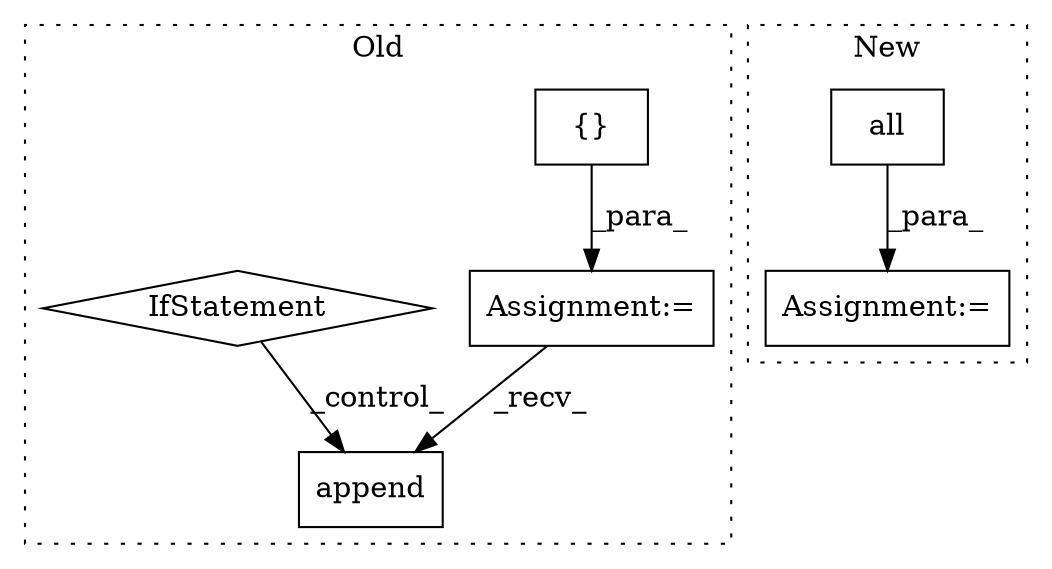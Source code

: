 digraph G {
subgraph cluster0 {
1 [label="{}" a="4" s="9817" l="2" shape="box"];
3 [label="Assignment:=" a="7" s="9807" l="1" shape="box"];
5 [label="append" a="32" s="10090,10110" l="7,1" shape="box"];
6 [label="IfStatement" a="25" s="10023,10048" l="4,2" shape="diamond"];
label = "Old";
style="dotted";
}
subgraph cluster1 {
2 [label="all" a="32" s="9607" l="5" shape="box"];
4 [label="Assignment:=" a="7" s="9585" l="1" shape="box"];
label = "New";
style="dotted";
}
1 -> 3 [label="_para_"];
2 -> 4 [label="_para_"];
3 -> 5 [label="_recv_"];
6 -> 5 [label="_control_"];
}